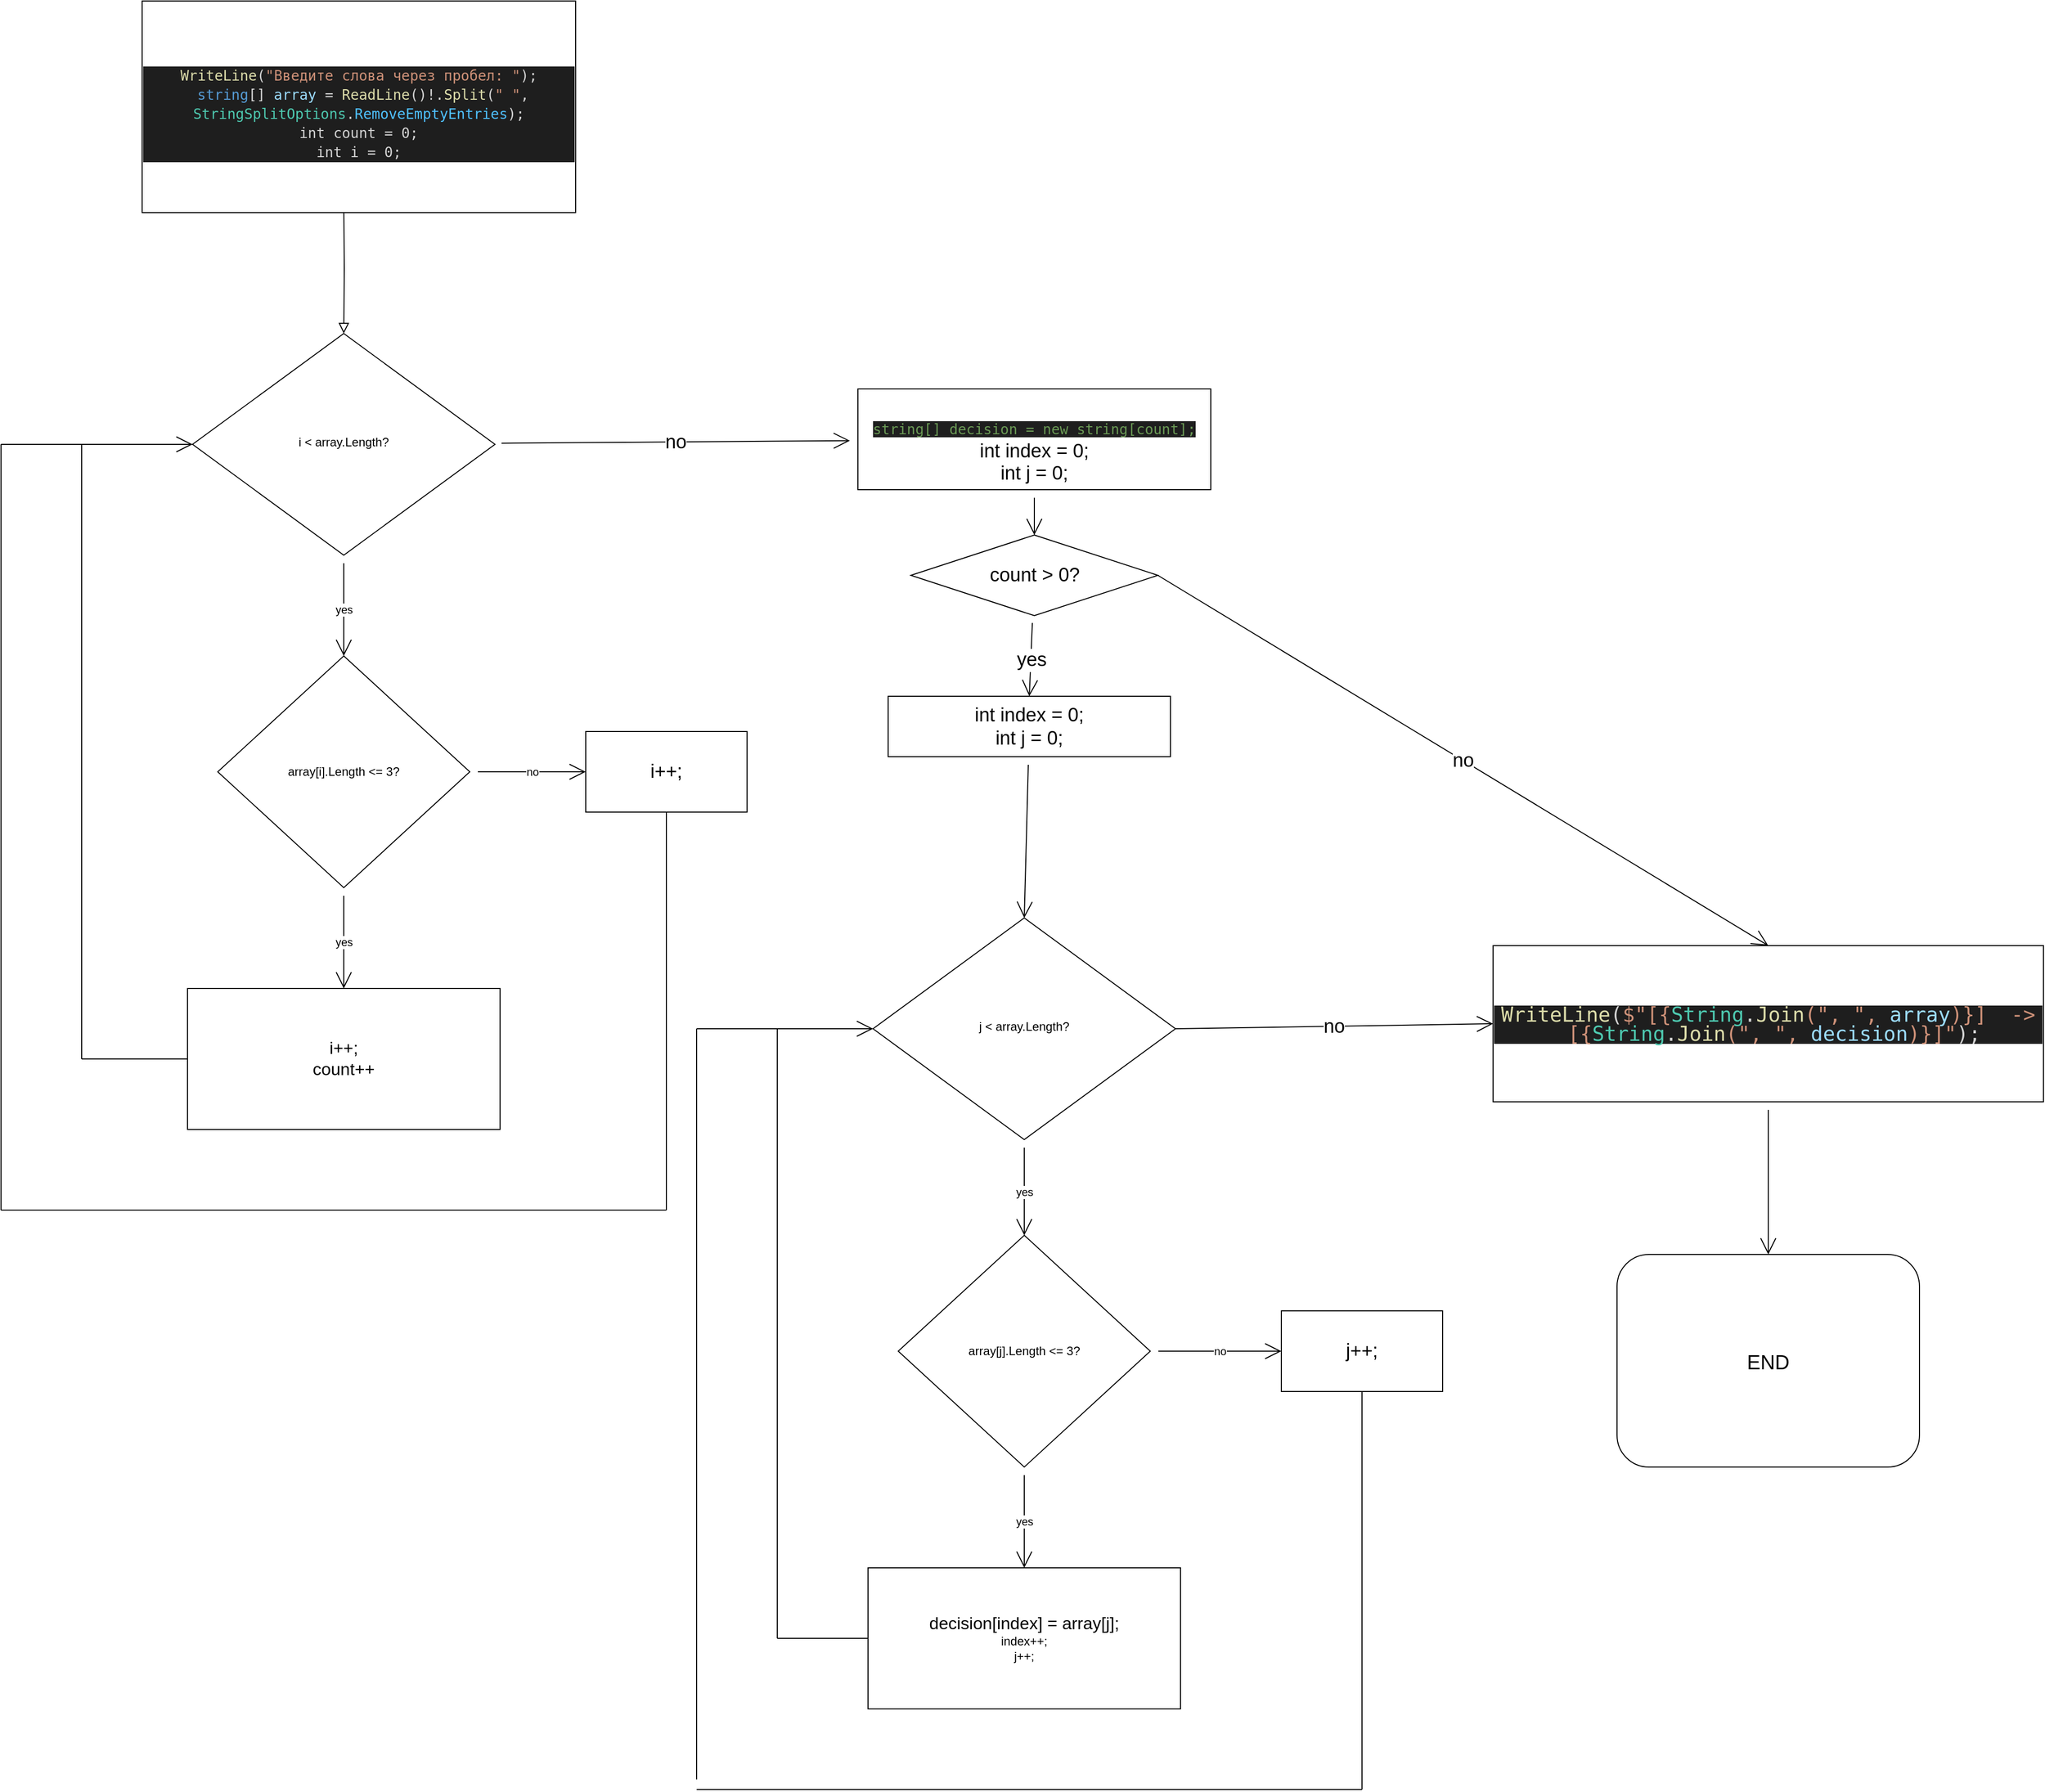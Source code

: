 <mxfile version="20.3.0" type="device"><diagram id="C5RBs43oDa-KdzZeNtuy" name="Page-1"><mxGraphModel dx="5118" dy="3340" grid="1" gridSize="10" guides="1" tooltips="1" connect="1" arrows="1" fold="1" page="1" pageScale="1" pageWidth="827" pageHeight="1169" math="0" shadow="0"><root><mxCell id="WIyWlLk6GJQsqaUBKTNV-0"/><mxCell id="WIyWlLk6GJQsqaUBKTNV-1" parent="WIyWlLk6GJQsqaUBKTNV-0"/><mxCell id="WIyWlLk6GJQsqaUBKTNV-2" value="" style="rounded=0;html=1;jettySize=auto;orthogonalLoop=1;fontSize=11;endArrow=block;endFill=0;endSize=8;strokeWidth=1;shadow=0;labelBackgroundColor=none;edgeStyle=orthogonalEdgeStyle;" parent="WIyWlLk6GJQsqaUBKTNV-1" target="WIyWlLk6GJQsqaUBKTNV-6" edge="1"><mxGeometry relative="1" as="geometry"><mxPoint x="220" y="120" as="sourcePoint"/></mxGeometry></mxCell><mxCell id="szaPb0eU46DjdNolNeN9-4" value="yes" style="edgeStyle=none;curved=1;rounded=0;orthogonalLoop=1;jettySize=auto;html=1;entryX=0.5;entryY=0;entryDx=0;entryDy=0;endArrow=open;startSize=14;endSize=14;sourcePerimeterSpacing=8;targetPerimeterSpacing=8;" edge="1" parent="WIyWlLk6GJQsqaUBKTNV-1" source="WIyWlLk6GJQsqaUBKTNV-6" target="szaPb0eU46DjdNolNeN9-5"><mxGeometry relative="1" as="geometry"><mxPoint x="220" y="560" as="targetPoint"/></mxGeometry></mxCell><mxCell id="szaPb0eU46DjdNolNeN9-83" value="no" style="edgeStyle=none;curved=1;rounded=0;orthogonalLoop=1;jettySize=auto;html=1;fontSize=19;endArrow=open;startSize=14;endSize=14;sourcePerimeterSpacing=8;targetPerimeterSpacing=8;" edge="1" parent="WIyWlLk6GJQsqaUBKTNV-1" source="WIyWlLk6GJQsqaUBKTNV-6" target="szaPb0eU46DjdNolNeN9-50"><mxGeometry relative="1" as="geometry"/></mxCell><mxCell id="WIyWlLk6GJQsqaUBKTNV-6" value="i &amp;lt; array.Length?" style="rhombus;whiteSpace=wrap;html=1;shadow=0;fontFamily=Helvetica;fontSize=12;align=center;strokeWidth=1;spacing=6;spacingTop=-4;labelBackgroundColor=default;" parent="WIyWlLk6GJQsqaUBKTNV-1" vertex="1"><mxGeometry x="70" y="250" width="300" height="220" as="geometry"/></mxCell><mxCell id="szaPb0eU46DjdNolNeN9-0" value="&lt;br&gt;&lt;div style=&quot;color: rgb(212, 212, 212); background-color: rgb(30, 30, 30); font-family: Consolas, monospace, Consolas, &amp;quot;Courier New&amp;quot;, monospace; font-weight: normal; font-size: 14px; line-height: 19px;&quot;&gt;&lt;div&gt;&lt;span style=&quot;color: #dcdcaa;&quot;&gt;WriteLine&lt;/span&gt;&lt;span style=&quot;color: #d4d4d4;&quot;&gt;(&lt;/span&gt;&lt;span style=&quot;color: #ce9178;&quot;&gt;&quot;Введите слова через пробел: &quot;&lt;/span&gt;&lt;span style=&quot;color: #d4d4d4;&quot;&gt;);&lt;/span&gt;&lt;/div&gt;&lt;div&gt;&lt;span style=&quot;color: #d4d4d4;&quot;&gt;&amp;nbsp;&lt;/span&gt;&lt;span style=&quot;color: #569cd6;&quot;&gt;string&lt;/span&gt;&lt;span style=&quot;color: #d4d4d4;&quot;&gt;[] &lt;/span&gt;&lt;span style=&quot;color: #9cdcfe;&quot;&gt;array&lt;/span&gt;&lt;span style=&quot;color: #d4d4d4;&quot;&gt; &lt;/span&gt;&lt;span style=&quot;color: #d4d4d4;&quot;&gt;=&lt;/span&gt;&lt;span style=&quot;color: #d4d4d4;&quot;&gt; &lt;/span&gt;&lt;span style=&quot;color: #dcdcaa;&quot;&gt;ReadLine&lt;/span&gt;&lt;span style=&quot;color: #d4d4d4;&quot;&gt;()&lt;/span&gt;&lt;span style=&quot;color: #d4d4d4;&quot;&gt;!&lt;/span&gt;&lt;span style=&quot;color: #d4d4d4;&quot;&gt;.&lt;/span&gt;&lt;span style=&quot;color: #dcdcaa;&quot;&gt;Split&lt;/span&gt;&lt;span style=&quot;color: #d4d4d4;&quot;&gt;(&lt;/span&gt;&lt;span style=&quot;color: #ce9178;&quot;&gt;&quot; &quot;&lt;/span&gt;&lt;span style=&quot;color: #d4d4d4;&quot;&gt;, &lt;/span&gt;&lt;span style=&quot;color: #4ec9b0;&quot;&gt;StringSplitOptions&lt;/span&gt;&lt;span style=&quot;color: #d4d4d4;&quot;&gt;.&lt;/span&gt;&lt;span style=&quot;color: #4fc1ff;&quot;&gt;RemoveEmptyEntries&lt;/span&gt;&lt;span style=&quot;color: #d4d4d4;&quot;&gt;);&lt;/span&gt;&lt;/div&gt;&lt;div&gt;int count = 0;&lt;/div&gt;&lt;div&gt;int i = 0;&lt;/div&gt;&lt;/div&gt;" style="rounded=0;whiteSpace=wrap;html=1;hachureGap=4;" vertex="1" parent="WIyWlLk6GJQsqaUBKTNV-1"><mxGeometry x="20" y="-80" width="430" height="210" as="geometry"/></mxCell><mxCell id="szaPb0eU46DjdNolNeN9-7" value="yes" style="edgeStyle=none;curved=1;rounded=0;orthogonalLoop=1;jettySize=auto;html=1;entryX=0.5;entryY=0;entryDx=0;entryDy=0;endArrow=open;startSize=14;endSize=14;sourcePerimeterSpacing=8;targetPerimeterSpacing=8;" edge="1" parent="WIyWlLk6GJQsqaUBKTNV-1" source="szaPb0eU46DjdNolNeN9-5" target="szaPb0eU46DjdNolNeN9-6"><mxGeometry relative="1" as="geometry"/></mxCell><mxCell id="szaPb0eU46DjdNolNeN9-11" value="no" style="edgeStyle=none;curved=1;rounded=0;orthogonalLoop=1;jettySize=auto;html=1;entryX=0;entryY=0.5;entryDx=0;entryDy=0;endArrow=open;startSize=14;endSize=14;sourcePerimeterSpacing=8;targetPerimeterSpacing=8;" edge="1" parent="WIyWlLk6GJQsqaUBKTNV-1" source="szaPb0eU46DjdNolNeN9-5" target="szaPb0eU46DjdNolNeN9-10"><mxGeometry relative="1" as="geometry"/></mxCell><mxCell id="szaPb0eU46DjdNolNeN9-5" value="array[i].Length &amp;lt;= 3?" style="rhombus;whiteSpace=wrap;html=1;hachureGap=4;" vertex="1" parent="WIyWlLk6GJQsqaUBKTNV-1"><mxGeometry x="95" y="570" width="250" height="230" as="geometry"/></mxCell><mxCell id="szaPb0eU46DjdNolNeN9-32" style="edgeStyle=none;curved=1;rounded=0;orthogonalLoop=1;jettySize=auto;html=1;exitX=0;exitY=0.5;exitDx=0;exitDy=0;fontSize=19;endArrow=open;startSize=14;endSize=14;sourcePerimeterSpacing=8;targetPerimeterSpacing=8;" edge="1" parent="WIyWlLk6GJQsqaUBKTNV-1" source="szaPb0eU46DjdNolNeN9-6"><mxGeometry relative="1" as="geometry"><mxPoint x="113" y="970" as="targetPoint"/></mxGeometry></mxCell><mxCell id="szaPb0eU46DjdNolNeN9-6" value="&lt;font style=&quot;font-size: 17px;&quot;&gt;i++;&lt;br&gt;count++&lt;/font&gt;" style="rounded=0;whiteSpace=wrap;html=1;hachureGap=4;" vertex="1" parent="WIyWlLk6GJQsqaUBKTNV-1"><mxGeometry x="65" y="900" width="310" height="140" as="geometry"/></mxCell><mxCell id="szaPb0eU46DjdNolNeN9-10" value="i++;" style="rounded=0;whiteSpace=wrap;html=1;hachureGap=4;fontSize=19;" vertex="1" parent="WIyWlLk6GJQsqaUBKTNV-1"><mxGeometry x="460" y="645" width="160" height="80" as="geometry"/></mxCell><mxCell id="szaPb0eU46DjdNolNeN9-38" value="" style="endArrow=none;html=1;rounded=0;fontSize=19;startSize=14;endSize=14;sourcePerimeterSpacing=8;targetPerimeterSpacing=8;curved=1;" edge="1" parent="WIyWlLk6GJQsqaUBKTNV-1"><mxGeometry width="50" height="50" relative="1" as="geometry"><mxPoint x="-120" y="970" as="sourcePoint"/><mxPoint x="-120" y="360" as="targetPoint"/></mxGeometry></mxCell><mxCell id="szaPb0eU46DjdNolNeN9-39" value="" style="edgeStyle=none;orthogonalLoop=1;jettySize=auto;html=1;rounded=0;fontSize=19;endArrow=open;startSize=14;endSize=14;sourcePerimeterSpacing=8;targetPerimeterSpacing=8;curved=1;entryX=0;entryY=0.5;entryDx=0;entryDy=0;" edge="1" parent="WIyWlLk6GJQsqaUBKTNV-1" target="WIyWlLk6GJQsqaUBKTNV-6"><mxGeometry width="120" relative="1" as="geometry"><mxPoint x="-120" y="360" as="sourcePoint"/><mxPoint x="70" y="359.58" as="targetPoint"/><Array as="points"/></mxGeometry></mxCell><mxCell id="szaPb0eU46DjdNolNeN9-41" value="" style="endArrow=none;html=1;rounded=0;fontSize=19;startSize=14;endSize=14;sourcePerimeterSpacing=8;targetPerimeterSpacing=8;curved=1;exitX=0.5;exitY=1;exitDx=0;exitDy=0;" edge="1" parent="WIyWlLk6GJQsqaUBKTNV-1" source="szaPb0eU46DjdNolNeN9-10"><mxGeometry width="50" height="50" relative="1" as="geometry"><mxPoint x="690" y="630" as="sourcePoint"/><mxPoint x="540" y="1120" as="targetPoint"/></mxGeometry></mxCell><mxCell id="szaPb0eU46DjdNolNeN9-43" value="" style="endArrow=none;html=1;rounded=0;fontSize=19;startSize=14;endSize=14;sourcePerimeterSpacing=8;targetPerimeterSpacing=8;curved=1;" edge="1" parent="WIyWlLk6GJQsqaUBKTNV-1"><mxGeometry width="50" height="50" relative="1" as="geometry"><mxPoint x="540" y="1120" as="sourcePoint"/><mxPoint x="-120" y="1120" as="targetPoint"/></mxGeometry></mxCell><mxCell id="szaPb0eU46DjdNolNeN9-44" value="" style="endArrow=none;html=1;rounded=0;fontSize=19;startSize=14;endSize=14;sourcePerimeterSpacing=8;targetPerimeterSpacing=8;curved=1;" edge="1" parent="WIyWlLk6GJQsqaUBKTNV-1"><mxGeometry width="50" height="50" relative="1" as="geometry"><mxPoint x="-120" y="1120" as="sourcePoint"/><mxPoint x="-120" y="970" as="targetPoint"/></mxGeometry></mxCell><mxCell id="szaPb0eU46DjdNolNeN9-46" value="" style="endArrow=none;html=1;rounded=0;fontSize=19;startSize=14;endSize=14;sourcePerimeterSpacing=8;targetPerimeterSpacing=8;curved=1;exitX=0;exitY=0.5;exitDx=0;exitDy=0;" edge="1" parent="WIyWlLk6GJQsqaUBKTNV-1" source="szaPb0eU46DjdNolNeN9-6"><mxGeometry width="50" height="50" relative="1" as="geometry"><mxPoint x="-20" y="920" as="sourcePoint"/><mxPoint x="-40" y="970" as="targetPoint"/></mxGeometry></mxCell><mxCell id="szaPb0eU46DjdNolNeN9-49" value="" style="endArrow=none;html=1;rounded=0;fontSize=19;startSize=14;endSize=14;sourcePerimeterSpacing=8;targetPerimeterSpacing=8;curved=1;" edge="1" parent="WIyWlLk6GJQsqaUBKTNV-1"><mxGeometry width="50" height="50" relative="1" as="geometry"><mxPoint x="-40" y="970" as="sourcePoint"/><mxPoint x="-40" y="360" as="targetPoint"/></mxGeometry></mxCell><mxCell id="szaPb0eU46DjdNolNeN9-88" style="edgeStyle=none;curved=1;rounded=0;orthogonalLoop=1;jettySize=auto;html=1;entryX=0.5;entryY=0;entryDx=0;entryDy=0;fontSize=19;endArrow=open;startSize=14;endSize=14;sourcePerimeterSpacing=8;targetPerimeterSpacing=8;" edge="1" parent="WIyWlLk6GJQsqaUBKTNV-1" source="szaPb0eU46DjdNolNeN9-50" target="szaPb0eU46DjdNolNeN9-86"><mxGeometry relative="1" as="geometry"/></mxCell><mxCell id="szaPb0eU46DjdNolNeN9-50" value="&lt;br&gt;&lt;span style=&quot;color: rgb(106, 153, 85); font-family: Consolas, monospace, Consolas, &amp;quot;Courier New&amp;quot;, monospace; font-size: 14px; font-style: normal; font-variant-ligatures: normal; font-variant-caps: normal; font-weight: 400; letter-spacing: normal; orphans: 2; text-align: center; text-indent: 0px; text-transform: none; widows: 2; word-spacing: 0px; -webkit-text-stroke-width: 0px; background-color: rgb(30, 30, 30); text-decoration-thickness: initial; text-decoration-style: initial; text-decoration-color: initial; float: none; display: inline !important;&quot;&gt;string[] decision = new string[count];&lt;br&gt;&lt;/span&gt;int index = 0;&lt;br&gt;int j = 0;" style="whiteSpace=wrap;html=1;hachureGap=4;fontSize=19;" vertex="1" parent="WIyWlLk6GJQsqaUBKTNV-1"><mxGeometry x="730" y="305" width="350" height="100" as="geometry"/></mxCell><mxCell id="szaPb0eU46DjdNolNeN9-52" value="yes" style="edgeStyle=none;curved=1;rounded=0;orthogonalLoop=1;jettySize=auto;html=1;entryX=0.5;entryY=0;entryDx=0;entryDy=0;endArrow=open;startSize=14;endSize=14;sourcePerimeterSpacing=8;targetPerimeterSpacing=8;" edge="1" parent="WIyWlLk6GJQsqaUBKTNV-1" source="szaPb0eU46DjdNolNeN9-53" target="szaPb0eU46DjdNolNeN9-56"><mxGeometry relative="1" as="geometry"><mxPoint x="910" y="1135" as="targetPoint"/></mxGeometry></mxCell><mxCell id="szaPb0eU46DjdNolNeN9-69" value="no" style="edgeStyle=none;curved=1;rounded=0;orthogonalLoop=1;jettySize=auto;html=1;exitX=1;exitY=0.5;exitDx=0;exitDy=0;entryX=0;entryY=0.5;entryDx=0;entryDy=0;fontSize=19;endArrow=open;startSize=14;endSize=14;sourcePerimeterSpacing=8;targetPerimeterSpacing=8;" edge="1" parent="WIyWlLk6GJQsqaUBKTNV-1" source="szaPb0eU46DjdNolNeN9-53" target="szaPb0eU46DjdNolNeN9-95"><mxGeometry relative="1" as="geometry"><mxPoint x="1475.5" y="940.625" as="targetPoint"/></mxGeometry></mxCell><mxCell id="szaPb0eU46DjdNolNeN9-53" value="j &amp;lt; array.Length?" style="rhombus;whiteSpace=wrap;html=1;shadow=0;fontFamily=Helvetica;fontSize=12;align=center;strokeWidth=1;spacing=6;spacingTop=-4;" vertex="1" parent="WIyWlLk6GJQsqaUBKTNV-1"><mxGeometry x="745" y="830" width="300" height="220" as="geometry"/></mxCell><mxCell id="szaPb0eU46DjdNolNeN9-54" value="yes" style="edgeStyle=none;curved=1;rounded=0;orthogonalLoop=1;jettySize=auto;html=1;entryX=0.5;entryY=0;entryDx=0;entryDy=0;endArrow=open;startSize=14;endSize=14;sourcePerimeterSpacing=8;targetPerimeterSpacing=8;" edge="1" parent="WIyWlLk6GJQsqaUBKTNV-1" source="szaPb0eU46DjdNolNeN9-56" target="szaPb0eU46DjdNolNeN9-58"><mxGeometry relative="1" as="geometry"/></mxCell><mxCell id="szaPb0eU46DjdNolNeN9-55" value="no" style="edgeStyle=none;curved=1;rounded=0;orthogonalLoop=1;jettySize=auto;html=1;entryX=0;entryY=0.5;entryDx=0;entryDy=0;endArrow=open;startSize=14;endSize=14;sourcePerimeterSpacing=8;targetPerimeterSpacing=8;" edge="1" parent="WIyWlLk6GJQsqaUBKTNV-1" source="szaPb0eU46DjdNolNeN9-56" target="szaPb0eU46DjdNolNeN9-59"><mxGeometry relative="1" as="geometry"/></mxCell><mxCell id="szaPb0eU46DjdNolNeN9-56" value="array[j].Length &amp;lt;= 3?" style="rhombus;whiteSpace=wrap;html=1;hachureGap=4;" vertex="1" parent="WIyWlLk6GJQsqaUBKTNV-1"><mxGeometry x="770" y="1145" width="250" height="230" as="geometry"/></mxCell><mxCell id="szaPb0eU46DjdNolNeN9-57" style="edgeStyle=none;curved=1;rounded=0;orthogonalLoop=1;jettySize=auto;html=1;exitX=0;exitY=0.5;exitDx=0;exitDy=0;fontSize=19;endArrow=open;startSize=14;endSize=14;sourcePerimeterSpacing=8;targetPerimeterSpacing=8;" edge="1" parent="WIyWlLk6GJQsqaUBKTNV-1" source="szaPb0eU46DjdNolNeN9-58"><mxGeometry relative="1" as="geometry"><mxPoint x="803" y="1545.0" as="targetPoint"/></mxGeometry></mxCell><mxCell id="szaPb0eU46DjdNolNeN9-58" value="&lt;span style=&quot;font-size: 17px;&quot;&gt;decision[index] = array[j];&lt;br&gt;&lt;/span&gt;index++;&lt;br&gt;j++;" style="rounded=0;whiteSpace=wrap;html=1;hachureGap=4;" vertex="1" parent="WIyWlLk6GJQsqaUBKTNV-1"><mxGeometry x="740" y="1475" width="310" height="140" as="geometry"/></mxCell><mxCell id="szaPb0eU46DjdNolNeN9-59" value="j++;" style="rounded=0;whiteSpace=wrap;html=1;hachureGap=4;fontSize=19;" vertex="1" parent="WIyWlLk6GJQsqaUBKTNV-1"><mxGeometry x="1150" y="1220" width="160" height="80" as="geometry"/></mxCell><mxCell id="szaPb0eU46DjdNolNeN9-60" value="" style="endArrow=none;html=1;rounded=0;fontSize=19;startSize=14;endSize=14;sourcePerimeterSpacing=8;targetPerimeterSpacing=8;curved=1;" edge="1" parent="WIyWlLk6GJQsqaUBKTNV-1"><mxGeometry width="50" height="50" relative="1" as="geometry"><mxPoint x="570" y="1540.0" as="sourcePoint"/><mxPoint x="570" y="940" as="targetPoint"/></mxGeometry></mxCell><mxCell id="szaPb0eU46DjdNolNeN9-61" value="" style="edgeStyle=none;orthogonalLoop=1;jettySize=auto;html=1;rounded=0;fontSize=19;endArrow=open;startSize=14;endSize=14;sourcePerimeterSpacing=8;targetPerimeterSpacing=8;curved=1;entryX=0;entryY=0.5;entryDx=0;entryDy=0;" edge="1" parent="WIyWlLk6GJQsqaUBKTNV-1" target="szaPb0eU46DjdNolNeN9-53"><mxGeometry width="120" relative="1" as="geometry"><mxPoint x="570" y="940" as="sourcePoint"/><mxPoint x="760" y="934.58" as="targetPoint"/><Array as="points"/></mxGeometry></mxCell><mxCell id="szaPb0eU46DjdNolNeN9-62" value="" style="endArrow=none;html=1;rounded=0;fontSize=19;startSize=14;endSize=14;sourcePerimeterSpacing=8;targetPerimeterSpacing=8;curved=1;exitX=0.5;exitY=1;exitDx=0;exitDy=0;" edge="1" parent="WIyWlLk6GJQsqaUBKTNV-1" source="szaPb0eU46DjdNolNeN9-59"><mxGeometry width="50" height="50" relative="1" as="geometry"><mxPoint x="1380" y="1205" as="sourcePoint"/><mxPoint x="1230" y="1695.0" as="targetPoint"/></mxGeometry></mxCell><mxCell id="szaPb0eU46DjdNolNeN9-63" value="" style="endArrow=none;html=1;rounded=0;fontSize=19;startSize=14;endSize=14;sourcePerimeterSpacing=8;targetPerimeterSpacing=8;curved=1;" edge="1" parent="WIyWlLk6GJQsqaUBKTNV-1"><mxGeometry width="50" height="50" relative="1" as="geometry"><mxPoint x="1230" y="1695.0" as="sourcePoint"/><mxPoint x="570" y="1695.0" as="targetPoint"/></mxGeometry></mxCell><mxCell id="szaPb0eU46DjdNolNeN9-64" value="" style="endArrow=none;html=1;rounded=0;fontSize=19;startSize=14;endSize=14;sourcePerimeterSpacing=8;targetPerimeterSpacing=8;curved=1;" edge="1" parent="WIyWlLk6GJQsqaUBKTNV-1"><mxGeometry width="50" height="50" relative="1" as="geometry"><mxPoint x="570" y="1685.0" as="sourcePoint"/><mxPoint x="570" y="1535.0" as="targetPoint"/></mxGeometry></mxCell><mxCell id="szaPb0eU46DjdNolNeN9-65" value="" style="endArrow=none;html=1;rounded=0;fontSize=19;startSize=14;endSize=14;sourcePerimeterSpacing=8;targetPerimeterSpacing=8;curved=1;exitX=0;exitY=0.5;exitDx=0;exitDy=0;" edge="1" parent="WIyWlLk6GJQsqaUBKTNV-1" source="szaPb0eU46DjdNolNeN9-58"><mxGeometry width="50" height="50" relative="1" as="geometry"><mxPoint x="670" y="1495" as="sourcePoint"/><mxPoint x="650" y="1545.0" as="targetPoint"/></mxGeometry></mxCell><mxCell id="szaPb0eU46DjdNolNeN9-66" value="" style="endArrow=none;html=1;rounded=0;fontSize=19;startSize=14;endSize=14;sourcePerimeterSpacing=8;targetPerimeterSpacing=8;curved=1;" edge="1" parent="WIyWlLk6GJQsqaUBKTNV-1"><mxGeometry width="50" height="50" relative="1" as="geometry"><mxPoint x="650" y="1545" as="sourcePoint"/><mxPoint x="650" y="940.0" as="targetPoint"/></mxGeometry></mxCell><mxCell id="szaPb0eU46DjdNolNeN9-94" value="yes" style="edgeStyle=none;curved=1;rounded=0;orthogonalLoop=1;jettySize=auto;html=1;entryX=0.5;entryY=0;entryDx=0;entryDy=0;fontSize=19;endArrow=open;startSize=14;endSize=14;sourcePerimeterSpacing=8;targetPerimeterSpacing=8;" edge="1" parent="WIyWlLk6GJQsqaUBKTNV-1" source="szaPb0eU46DjdNolNeN9-86" target="szaPb0eU46DjdNolNeN9-92"><mxGeometry relative="1" as="geometry"/></mxCell><mxCell id="szaPb0eU46DjdNolNeN9-107" value="no" style="edgeStyle=none;curved=1;rounded=0;orthogonalLoop=1;jettySize=auto;html=1;exitX=1;exitY=0.5;exitDx=0;exitDy=0;entryX=0.5;entryY=0;entryDx=0;entryDy=0;fontSize=19;endArrow=open;startSize=14;endSize=14;sourcePerimeterSpacing=8;targetPerimeterSpacing=8;" edge="1" parent="WIyWlLk6GJQsqaUBKTNV-1" source="szaPb0eU46DjdNolNeN9-86" target="szaPb0eU46DjdNolNeN9-95"><mxGeometry relative="1" as="geometry"/></mxCell><mxCell id="szaPb0eU46DjdNolNeN9-86" value="count &amp;gt; 0?" style="rhombus;whiteSpace=wrap;html=1;hachureGap=4;fontSize=19;" vertex="1" parent="WIyWlLk6GJQsqaUBKTNV-1"><mxGeometry x="782.5" y="450" width="245" height="80" as="geometry"/></mxCell><mxCell id="szaPb0eU46DjdNolNeN9-93" style="edgeStyle=none;curved=1;rounded=0;orthogonalLoop=1;jettySize=auto;html=1;entryX=0.5;entryY=0;entryDx=0;entryDy=0;fontSize=19;endArrow=open;startSize=14;endSize=14;sourcePerimeterSpacing=8;targetPerimeterSpacing=8;" edge="1" parent="WIyWlLk6GJQsqaUBKTNV-1" source="szaPb0eU46DjdNolNeN9-92" target="szaPb0eU46DjdNolNeN9-53"><mxGeometry relative="1" as="geometry"/></mxCell><mxCell id="szaPb0eU46DjdNolNeN9-92" value="int index = 0;&lt;br&gt;int j = 0;" style="rounded=0;whiteSpace=wrap;html=1;hachureGap=4;fontSize=19;" vertex="1" parent="WIyWlLk6GJQsqaUBKTNV-1"><mxGeometry x="760" y="610" width="280" height="60" as="geometry"/></mxCell><mxCell id="szaPb0eU46DjdNolNeN9-113" style="edgeStyle=none;curved=1;rounded=0;orthogonalLoop=1;jettySize=auto;html=1;entryX=0.5;entryY=0;entryDx=0;entryDy=0;fontSize=20;endArrow=open;startSize=14;endSize=14;sourcePerimeterSpacing=8;targetPerimeterSpacing=8;" edge="1" parent="WIyWlLk6GJQsqaUBKTNV-1" source="szaPb0eU46DjdNolNeN9-95" target="szaPb0eU46DjdNolNeN9-112"><mxGeometry relative="1" as="geometry"/></mxCell><mxCell id="szaPb0eU46DjdNolNeN9-95" value="&lt;font style=&quot;font-size: 20px;&quot;&gt;&lt;br&gt;&lt;/font&gt;&lt;div style=&quot;color: rgb(212, 212, 212); background-color: rgb(30, 30, 30); font-family: Consolas, monospace, Consolas, &amp;quot;Courier New&amp;quot;, monospace; font-weight: normal; line-height: 19px; font-size: 20px;&quot;&gt;&lt;div&gt;&lt;font style=&quot;font-size: 20px;&quot;&gt;&lt;span style=&quot;color: #dcdcaa;&quot;&gt;WriteLine&lt;/span&gt;&lt;span style=&quot;color: #d4d4d4;&quot;&gt;(&lt;/span&gt;&lt;span style=&quot;color: #ce9178;&quot;&gt;$&quot;&lt;/span&gt;&lt;span style=&quot;color: #ce9178;&quot;&gt;[&lt;/span&gt;&lt;span style=&quot;color: #ce9178;&quot;&gt;{&lt;/span&gt;&lt;span style=&quot;color: #4ec9b0;&quot;&gt;String&lt;/span&gt;&lt;span style=&quot;color: #d4d4d4;&quot;&gt;.&lt;/span&gt;&lt;span style=&quot;color: #dcdcaa;&quot;&gt;Join&lt;/span&gt;&lt;span style=&quot;color: #ce9178;&quot;&gt;(&lt;/span&gt;&lt;span style=&quot;color: #ce9178;&quot;&gt;&quot;, &quot;&lt;/span&gt;&lt;span style=&quot;color: #ce9178;&quot;&gt;, &lt;/span&gt;&lt;span style=&quot;color: #9cdcfe;&quot;&gt;array&lt;/span&gt;&lt;span style=&quot;color: #ce9178;&quot;&gt;)}&lt;/span&gt;&lt;span style=&quot;color: #ce9178;&quot;&gt;] &amp;nbsp;-&amp;gt; &amp;nbsp;[&lt;/span&gt;&lt;span style=&quot;color: #ce9178;&quot;&gt;{&lt;/span&gt;&lt;span style=&quot;color: #4ec9b0;&quot;&gt;String&lt;/span&gt;&lt;span style=&quot;color: #d4d4d4;&quot;&gt;.&lt;/span&gt;&lt;span style=&quot;color: #dcdcaa;&quot;&gt;Join&lt;/span&gt;&lt;span style=&quot;color: #ce9178;&quot;&gt;(&lt;/span&gt;&lt;span style=&quot;color: #ce9178;&quot;&gt;&quot;, &quot;&lt;/span&gt;&lt;span style=&quot;color: #ce9178;&quot;&gt;, &lt;/span&gt;&lt;span style=&quot;color: #9cdcfe;&quot;&gt;decision&lt;/span&gt;&lt;span style=&quot;color: #ce9178;&quot;&gt;)}&lt;/span&gt;&lt;span style=&quot;color: #ce9178;&quot;&gt;]&lt;/span&gt;&lt;span style=&quot;color: #ce9178;&quot;&gt;&quot;&lt;/span&gt;&lt;span style=&quot;color: #d4d4d4;&quot;&gt;);&lt;/span&gt;&lt;/font&gt;&lt;/div&gt;&lt;/div&gt;&lt;font style=&quot;font-size: 20px;&quot;&gt;&lt;br&gt;&lt;/font&gt;" style="rounded=0;whiteSpace=wrap;html=1;hachureGap=4;fontSize=19;" vertex="1" parent="WIyWlLk6GJQsqaUBKTNV-1"><mxGeometry x="1360" y="857.5" width="546" height="155" as="geometry"/></mxCell><mxCell id="szaPb0eU46DjdNolNeN9-112" value="END" style="rounded=1;whiteSpace=wrap;html=1;hachureGap=4;fontSize=20;" vertex="1" parent="WIyWlLk6GJQsqaUBKTNV-1"><mxGeometry x="1483" y="1164" width="300" height="211" as="geometry"/></mxCell></root></mxGraphModel></diagram></mxfile>